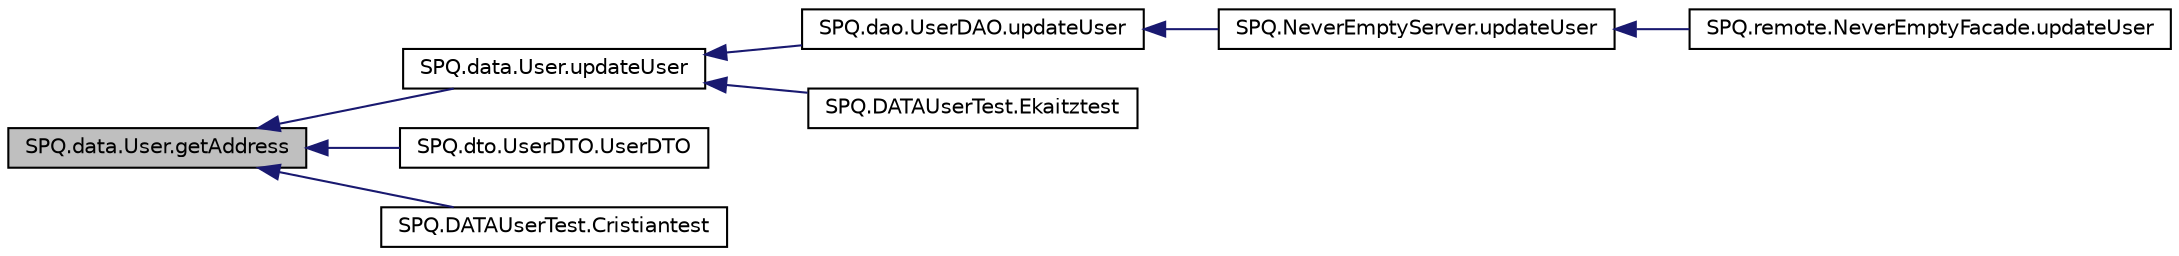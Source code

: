 digraph "SPQ.data.User.getAddress"
{
  edge [fontname="Helvetica",fontsize="10",labelfontname="Helvetica",labelfontsize="10"];
  node [fontname="Helvetica",fontsize="10",shape=record];
  rankdir="LR";
  Node20 [label="SPQ.data.User.getAddress",height=0.2,width=0.4,color="black", fillcolor="grey75", style="filled", fontcolor="black"];
  Node20 -> Node21 [dir="back",color="midnightblue",fontsize="10",style="solid",fontname="Helvetica"];
  Node21 [label="SPQ.data.User.updateUser",height=0.2,width=0.4,color="black", fillcolor="white", style="filled",URL="$class_s_p_q_1_1data_1_1_user.html#ac472400b9deed770cf6f3591dc9e2886"];
  Node21 -> Node22 [dir="back",color="midnightblue",fontsize="10",style="solid",fontname="Helvetica"];
  Node22 [label="SPQ.dao.UserDAO.updateUser",height=0.2,width=0.4,color="black", fillcolor="white", style="filled",URL="$class_s_p_q_1_1dao_1_1_user_d_a_o.html#a525b7db52aab94cfe24aeac14949504e"];
  Node22 -> Node23 [dir="back",color="midnightblue",fontsize="10",style="solid",fontname="Helvetica"];
  Node23 [label="SPQ.NeverEmptyServer.updateUser",height=0.2,width=0.4,color="black", fillcolor="white", style="filled",URL="$class_s_p_q_1_1_never_empty_server.html#ad39f95ea2309841407f7e8b9e1b9f664"];
  Node23 -> Node24 [dir="back",color="midnightblue",fontsize="10",style="solid",fontname="Helvetica"];
  Node24 [label="SPQ.remote.NeverEmptyFacade.updateUser",height=0.2,width=0.4,color="black", fillcolor="white", style="filled",URL="$class_s_p_q_1_1remote_1_1_never_empty_facade.html#a55ad685d3c176424a7f5f18e5ebe043b"];
  Node21 -> Node25 [dir="back",color="midnightblue",fontsize="10",style="solid",fontname="Helvetica"];
  Node25 [label="SPQ.DATAUserTest.Ekaitztest",height=0.2,width=0.4,color="black", fillcolor="white", style="filled",URL="$class_s_p_q_1_1_d_a_t_a_user_test.html#a04242b7156b6bb7828bd569de8027fad"];
  Node20 -> Node26 [dir="back",color="midnightblue",fontsize="10",style="solid",fontname="Helvetica"];
  Node26 [label="SPQ.dto.UserDTO.UserDTO",height=0.2,width=0.4,color="black", fillcolor="white", style="filled",URL="$class_s_p_q_1_1dto_1_1_user_d_t_o.html#a40cad7b1dea2117ed4cb0e69fdc6b929"];
  Node20 -> Node27 [dir="back",color="midnightblue",fontsize="10",style="solid",fontname="Helvetica"];
  Node27 [label="SPQ.DATAUserTest.Cristiantest",height=0.2,width=0.4,color="black", fillcolor="white", style="filled",URL="$class_s_p_q_1_1_d_a_t_a_user_test.html#a7defc94d9391e6721dee5c627f75e1fb"];
}
